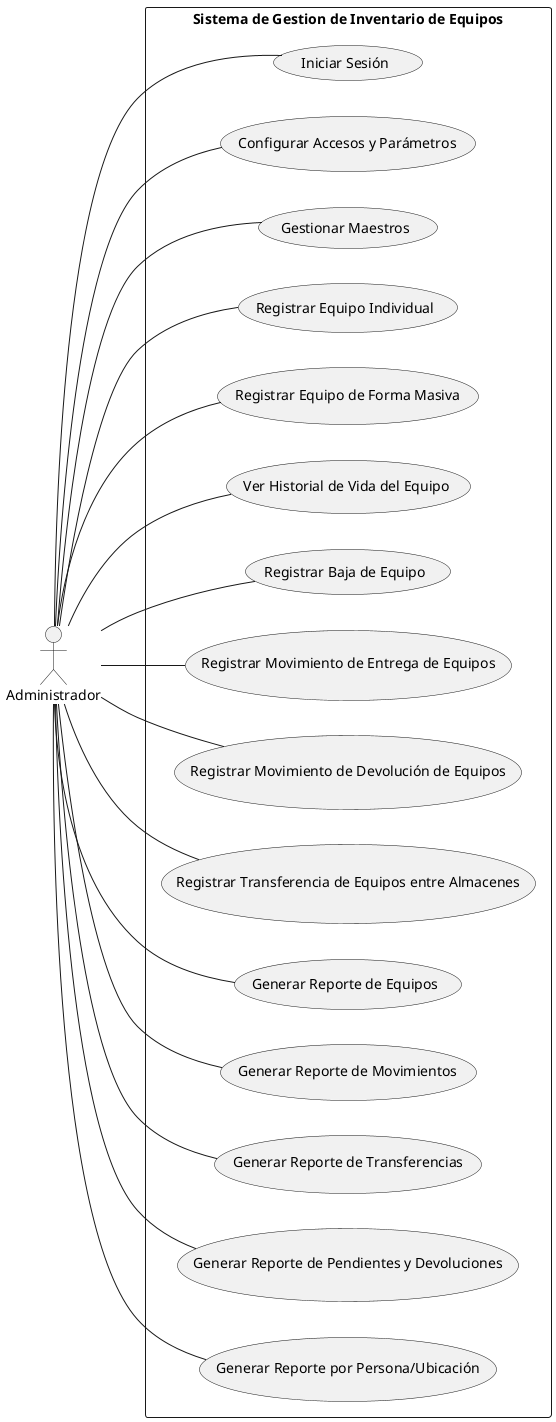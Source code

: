 @startuml Administrador
left to right direction

actor "Administrador" as a
rectangle "Sistema de Gestion de Inventario de Equipos" {
    ' usecase "Registrar equipo" as uc1
    ' usecase "Registrar equipos desde un excel" as uc2
    ' usecase "Registrar atributos por equipo" as uc3
    ' usecase "Ver calibraciones del equipo" as uc4
    usecase "Iniciar Sesión" as uc1
    usecase "Configurar Accesos y Parámetros" as uc2
    usecase "Gestionar Maestros" as uc3
    usecase "Registrar Equipo Individual" as uc4
    usecase "Registrar Equipo de Forma Masiva" as uc5
    usecase "Ver Historial de Vida del Equipo" as uc6
    usecase "Registrar Baja de Equipo" as uc7
    usecase "Registrar Movimiento de Entrega de Equipos" as uc8
    usecase "Registrar Movimiento de Devolución de Equipos" as uc9
    usecase "Registrar Transferencia de Equipos entre Almacenes" as uc10
    usecase "Generar Reporte de Equipos" as uc11
    usecase "Generar Reporte de Movimientos" as uc12
    usecase "Generar Reporte de Transferencias" as uc13
    usecase "Generar Reporte de Pendientes y Devoluciones" as uc14
    usecase "Generar Reporte por Persona/Ubicación" as uc15
}
a -- uc1
a -- uc2
a -- uc3
a -- uc4
a -- uc5
a -- uc6
a -- uc7
a -- uc8
a -- uc9
a -- uc10
a -- uc11
a -- uc12
a -- uc13
a -- uc14
a -- uc15
@enduml